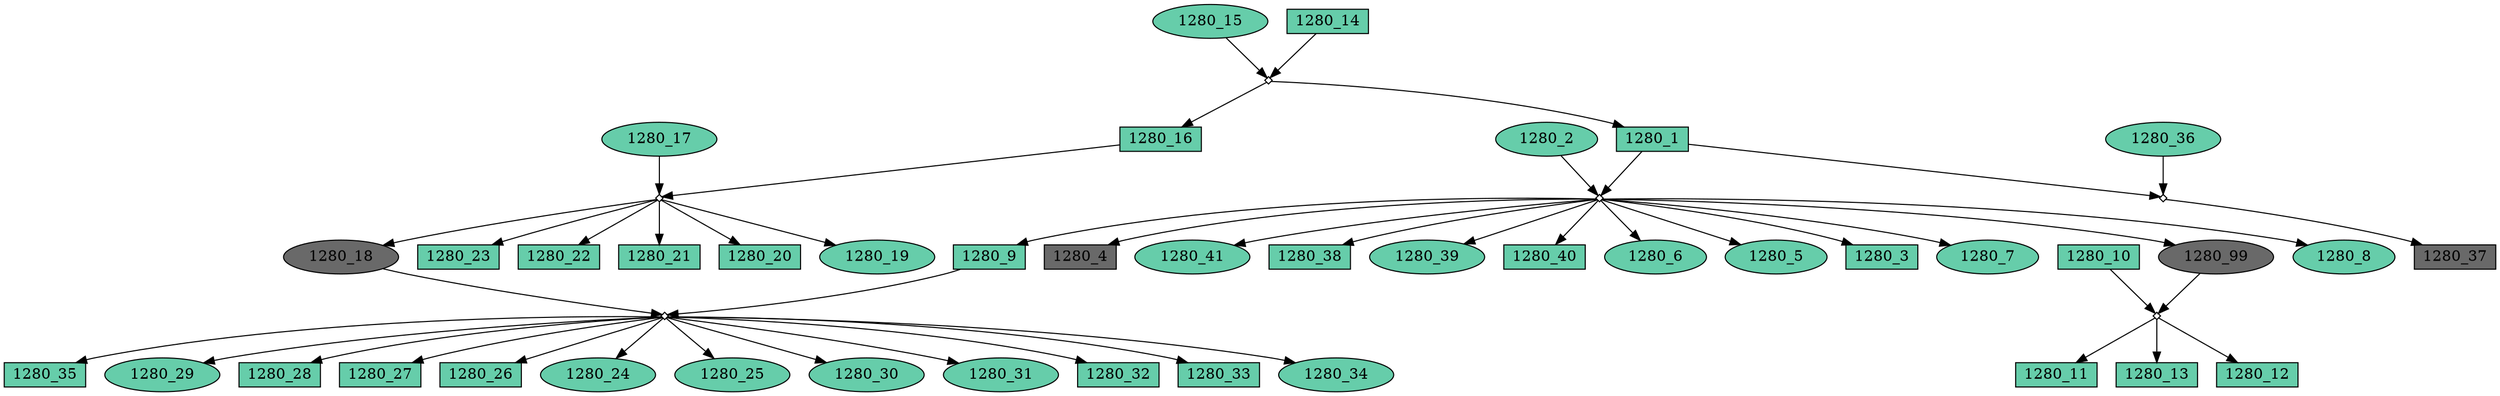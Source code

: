 digraph {
	"1280_35" [shape=box fillcolor=aquamarine3 fontcolor=black height=0.3 regular=0 shape=box style=filled width=0.5]
	"1280_9x1280_18" -> "1280_35"
	"1280_4" [shape=box fillcolor=dimgrey fontcolor=black height=0.3 regular=0 shape=box style=filled width=0.5]
	"1280_1x1280_2" -> "1280_4"
	"1280_29" [shape=box fillcolor=aquamarine3 fontcolor=black height=0.3 regular=0 shape=ellipse style=filled width=0.5]
	"1280_9x1280_18" -> "1280_29"
	"1280_28" [shape=box fillcolor=aquamarine3 fontcolor=black height=0.3 regular=0 shape=box style=filled width=0.5]
	"1280_9x1280_18" -> "1280_28"
	"1280_41" [shape=box fillcolor=aquamarine3 fontcolor=black height=0.3 regular=0 shape=ellipse style=filled width=0.5]
	"1280_1x1280_2" -> "1280_41"
	"1280_27" [shape=box fillcolor=aquamarine3 fontcolor=black height=0.3 regular=0 shape=box style=filled width=0.5]
	"1280_9x1280_18" -> "1280_27"
	"1280_26" [shape=box fillcolor=aquamarine3 fontcolor=black height=0.3 regular=0 shape=box style=filled width=0.5]
	"1280_9x1280_18" -> "1280_26"
	"1280_24" [shape=box fillcolor=aquamarine3 fontcolor=black height=0.3 regular=0 shape=ellipse style=filled width=0.5]
	"1280_9x1280_18" -> "1280_24"
	"1280_23" [shape=box fillcolor=aquamarine3 fontcolor=black height=0.3 regular=0 shape=box style=filled width=0.5]
	"1280_16x1280_17" -> "1280_23"
	"1280_22" [shape=box fillcolor=aquamarine3 fontcolor=black height=0.3 regular=0 shape=box style=filled width=0.5]
	"1280_16x1280_17" -> "1280_22"
	"1280_21" [shape=box fillcolor=aquamarine3 fontcolor=black height=0.3 regular=0 shape=box style=filled width=0.5]
	"1280_16x1280_17" -> "1280_21"
	"1280_20" [shape=box fillcolor=aquamarine3 fontcolor=black height=0.3 regular=0 shape=box style=filled width=0.5]
	"1280_16x1280_17" -> "1280_20"
	"1280_19" [shape=box fillcolor=aquamarine3 fontcolor=black height=0.3 regular=0 shape=ellipse style=filled width=0.5]
	"1280_16x1280_17" -> "1280_19"
	"1280_17" [shape=box fillcolor=aquamarine3 fontcolor=black height=0.3 regular=0 shape=ellipse style=filled width=0.5]
	"1280_17" -> "1280_16x1280_17"
	"1280_16" [shape=box fillcolor=aquamarine3 fontcolor=black height=0.3 regular=0 shape=box style=filled width=0.5]
	"1280_14x1280_15" -> "1280_16"
	"1280_16" -> "1280_16x1280_17"
	"1280_15" [shape=box fillcolor=aquamarine3 fontcolor=black height=0.3 regular=0 shape=ellipse style=filled width=0.5]
	"1280_15" -> "1280_14x1280_15"
	"1280_14" [shape=box fillcolor=aquamarine3 fontcolor=black height=0.3 regular=0 shape=box style=filled width=0.5]
	"1280_14" -> "1280_14x1280_15"
	"1280_36" [shape=box fillcolor=aquamarine3 fontcolor=black height=0.3 regular=0 shape=ellipse style=filled width=0.5]
	"1280_36" -> "1280_1x1280_36"
	"1280_38" [shape=box fillcolor=aquamarine3 fontcolor=black height=0.3 regular=0 shape=box style=filled width=0.5]
	"1280_1x1280_2" -> "1280_38"
	"1280_39" [shape=box fillcolor=aquamarine3 fontcolor=black height=0.3 regular=0 shape=ellipse style=filled width=0.5]
	"1280_1x1280_2" -> "1280_39"
	"1280_40" [shape=box fillcolor=aquamarine3 fontcolor=black height=0.3 regular=0 shape=box style=filled width=0.5]
	"1280_1x1280_2" -> "1280_40"
	"1280_18" [shape=box fillcolor=dimgrey fontcolor=black height=0.3 regular=0 shape=ellipse style=filled width=0.5]
	"1280_16x1280_17" -> "1280_18"
	"1280_18" -> "1280_9x1280_18"
	"1280_37" [shape=box fillcolor=dimgrey fontcolor=black height=0.3 regular=0 shape=box style=filled width=0.5]
	"1280_1x1280_36" -> "1280_37"
	"1280_25" [shape=box fillcolor=aquamarine3 fontcolor=black height=0.3 regular=0 shape=ellipse style=filled width=0.5]
	"1280_9x1280_18" -> "1280_25"
	"1280_11" [shape=box fillcolor=aquamarine3 fontcolor=black height=0.3 regular=0 shape=box style=filled width=0.5]
	"1280_10x1280_99" -> "1280_11"
	"1280_6" [shape=box fillcolor=aquamarine3 fontcolor=black height=0.3 regular=0 shape=ellipse style=filled width=0.5]
	"1280_1x1280_2" -> "1280_6"
	"1280_5" [shape=box fillcolor=aquamarine3 fontcolor=black height=0.3 regular=0 shape=ellipse style=filled width=0.5]
	"1280_1x1280_2" -> "1280_5"
	"1280_10" [shape=box fillcolor=aquamarine3 fontcolor=black height=0.3 regular=0 shape=box style=filled width=0.5]
	"1280_10" -> "1280_10x1280_99"
	"1280_9" [shape=box fillcolor=aquamarine3 fontcolor=black height=0.3 regular=0 shape=box style=filled width=0.5]
	"1280_1x1280_2" -> "1280_9"
	"1280_9" -> "1280_9x1280_18"
	"1280_3" [shape=box fillcolor=aquamarine3 fontcolor=black height=0.3 regular=0 shape=box style=filled width=0.5]
	"1280_1x1280_2" -> "1280_3"
	"1280_7" [shape=box fillcolor=aquamarine3 fontcolor=black height=0.3 regular=0 shape=ellipse style=filled width=0.5]
	"1280_1x1280_2" -> "1280_7"
	"1280_30" [shape=box fillcolor=aquamarine3 fontcolor=black height=0.3 regular=0 shape=ellipse style=filled width=0.5]
	"1280_9x1280_18" -> "1280_30"
	"1280_13" [shape=box fillcolor=aquamarine3 fontcolor=black height=0.3 regular=0 shape=box style=filled width=0.5]
	"1280_10x1280_99" -> "1280_13"
	"1280_31" [shape=box fillcolor=aquamarine3 fontcolor=black height=0.3 regular=0 shape=ellipse style=filled width=0.5]
	"1280_9x1280_18" -> "1280_31"
	"1280_1" [shape=box fillcolor=aquamarine3 fontcolor=black height=0.3 regular=0 shape=box style=filled width=0.5]
	"1280_14x1280_15" -> "1280_1"
	"1280_1" -> "1280_1x1280_2"
	"1280_1" -> "1280_1x1280_36"
	"1280_99" [shape=box fillcolor=dimgrey fontcolor=black height=0.3 regular=0 shape=ellipse style=filled width=0.5]
	"1280_1x1280_2" -> "1280_99"
	"1280_99" -> "1280_10x1280_99"
	"1280_8" [shape=box fillcolor=aquamarine3 fontcolor=black height=0.3 regular=0 shape=ellipse style=filled width=0.5]
	"1280_1x1280_2" -> "1280_8"
	"1280_32" [shape=box fillcolor=aquamarine3 fontcolor=black height=0.3 regular=0 shape=box style=filled width=0.5]
	"1280_9x1280_18" -> "1280_32"
	"1280_12" [shape=box fillcolor=aquamarine3 fontcolor=black height=0.3 regular=0 shape=box style=filled width=0.5]
	"1280_10x1280_99" -> "1280_12"
	"1280_33" [shape=box fillcolor=aquamarine3 fontcolor=black height=0.3 regular=0 shape=box style=filled width=0.5]
	"1280_9x1280_18" -> "1280_33"
	"1280_34" [shape=box fillcolor=aquamarine3 fontcolor=black height=0.3 regular=0 shape=ellipse style=filled width=0.5]
	"1280_9x1280_18" -> "1280_34"
	"1280_2" [shape=box fillcolor=aquamarine3 fontcolor=black height=0.3 regular=0 shape=ellipse style=filled width=0.5]
	"1280_2" -> "1280_1x1280_2"
	"1280_10x1280_99" [label="" height=.1 shape=diamond width=.1]
	"1280_16x1280_17" [label="" height=.1 shape=diamond width=.1]
	"1280_14x1280_15" [label="" height=.1 shape=diamond width=.1]
	"1280_1x1280_2" [label="" height=.1 shape=diamond width=.1]
	"1280_1x1280_36" [label="" height=.1 shape=diamond width=.1]
	"1280_9x1280_18" [label="" height=.1 shape=diamond width=.1]
}
